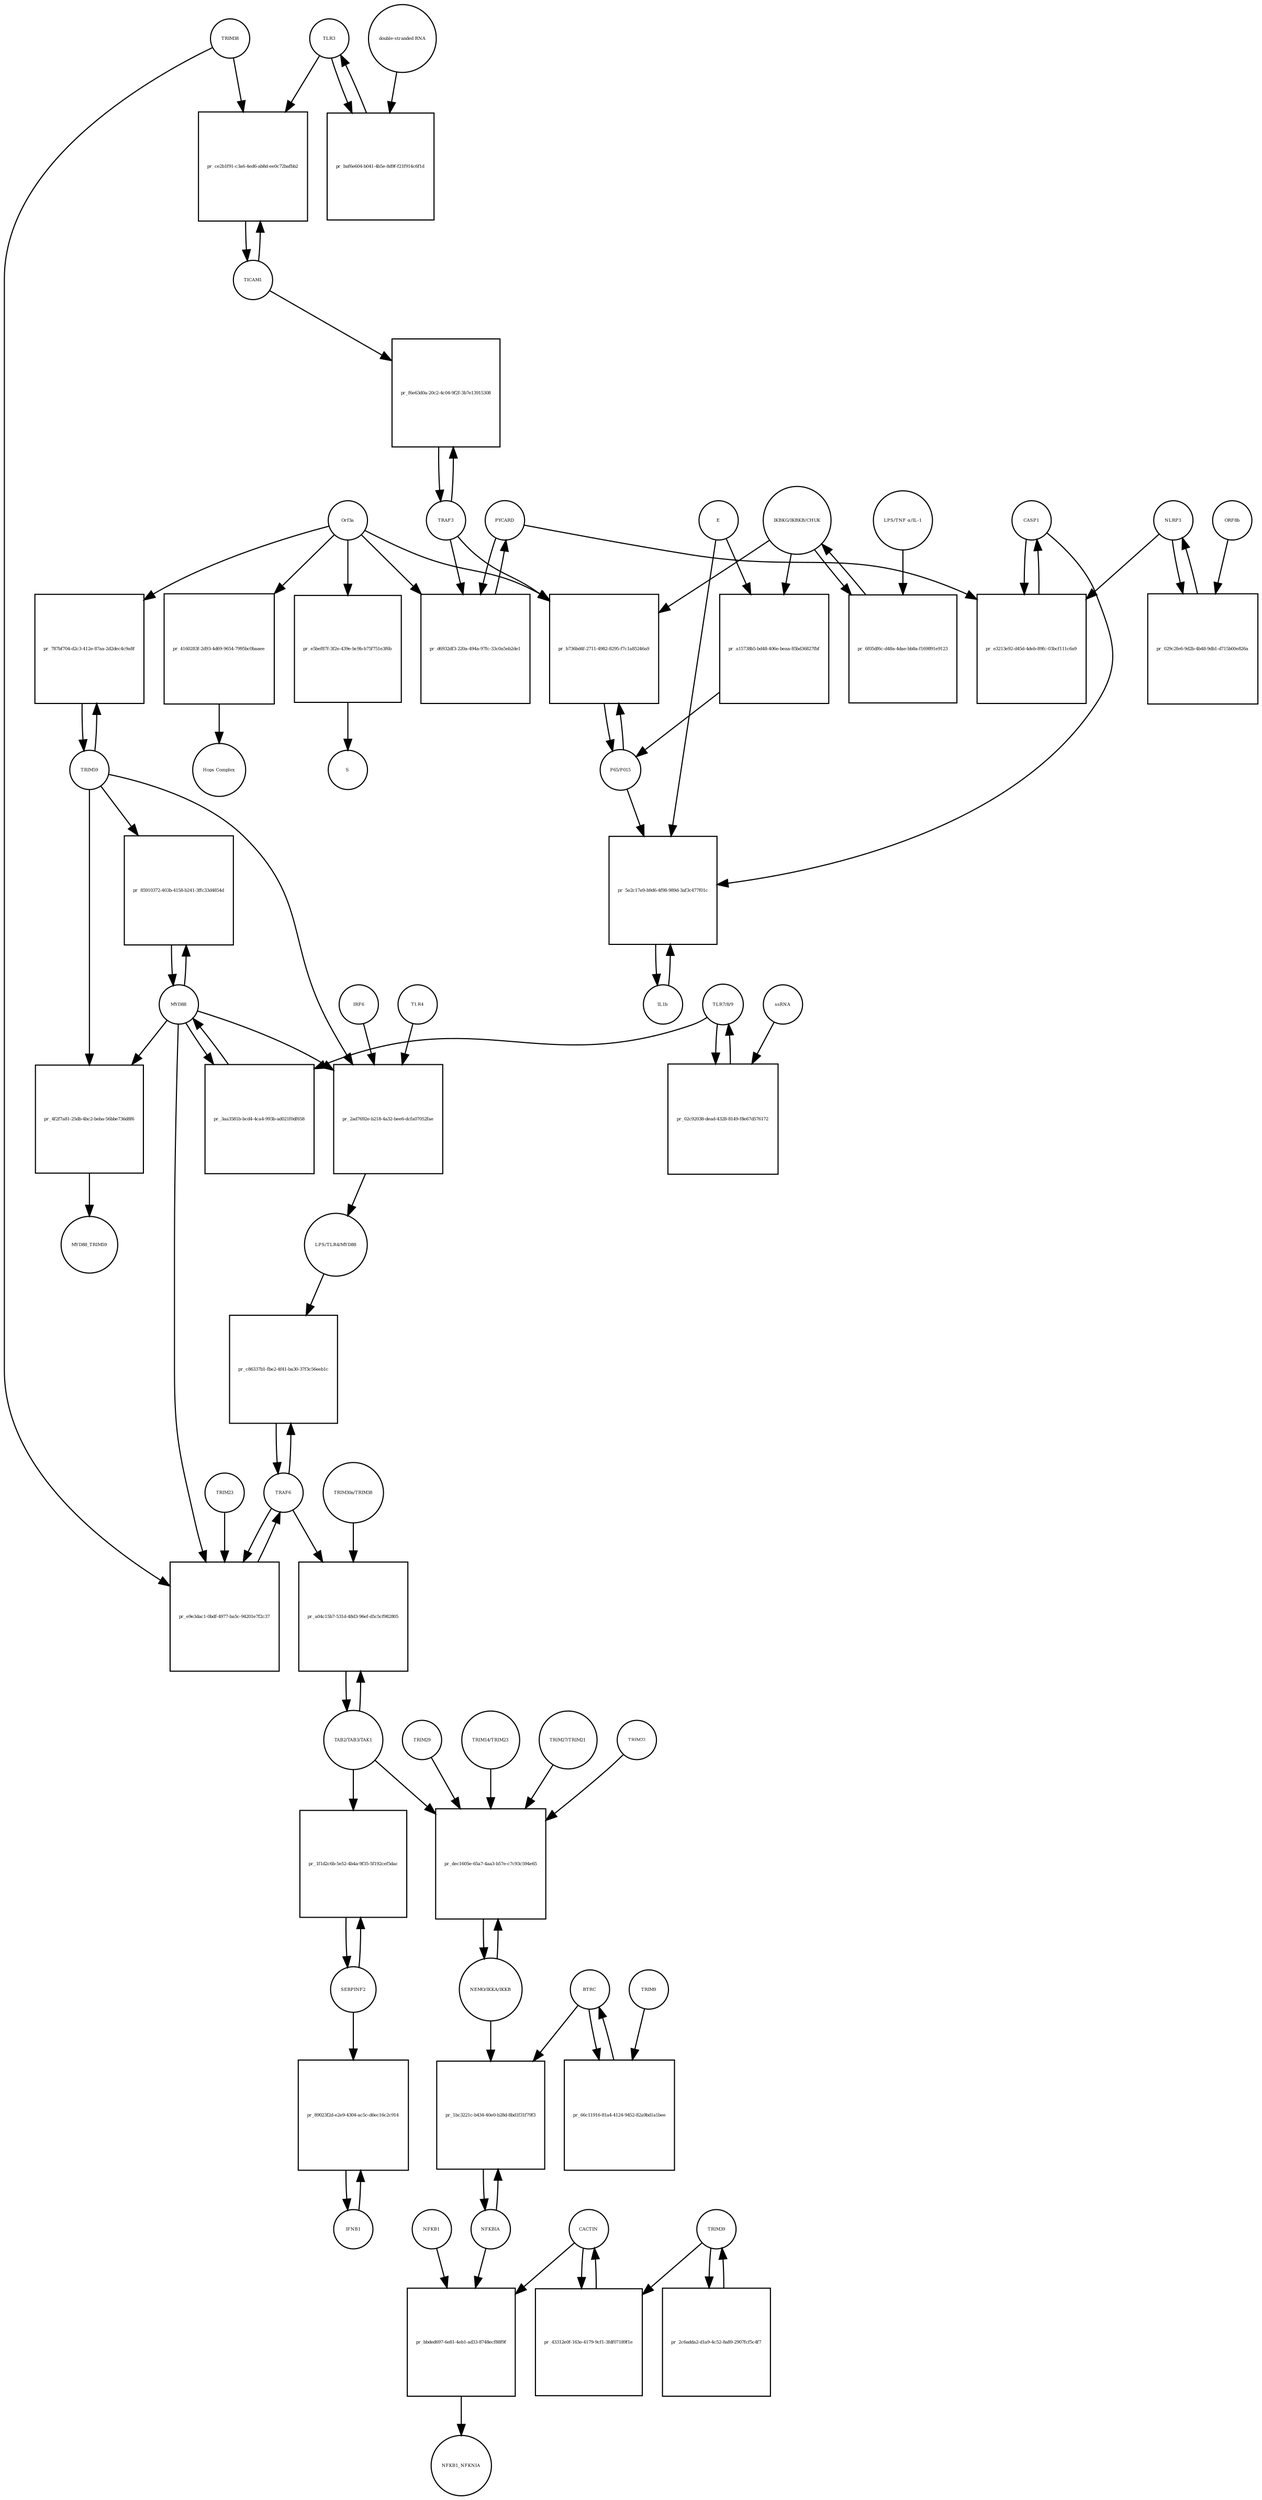 strict digraph  {
CASP1 [annotation=urn_miriam_hgnc_1499, bipartite=0, cls=macromolecule, fontsize=4, label=CASP1, shape=circle];
"pr_e3213e92-d45d-4deb-89fc-03bcf111c6a9" [annotation="", bipartite=1, cls=process, fontsize=4, label="pr_e3213e92-d45d-4deb-89fc-03bcf111c6a9", shape=square];
PYCARD [annotation="", bipartite=0, cls="macromolecule multimer", fontsize=4, label=PYCARD, shape=circle];
NLRP3 [annotation="", bipartite=0, cls="macromolecule multimer", fontsize=4, label=NLRP3, shape=circle];
TRAF6 [annotation=urn_miriam_hgnc_12036, bipartite=0, cls=macromolecule, fontsize=4, label=TRAF6, shape=circle];
"pr_c86337b1-fbe2-4f41-ba30-37f3c56eeb1c" [annotation="", bipartite=1, cls=process, fontsize=4, label="pr_c86337b1-fbe2-4f41-ba30-37f3c56eeb1c", shape=square];
"LPS/TLR4/MYD88" [annotation="urn_miriam_hgnc_6121|urn_miriam_hgnc_11850|urn_miriam_hgnc_7562", bipartite=0, cls=complex, fontsize=4, label="LPS/TLR4/MYD88", shape=circle];
NFKBIA [annotation=urn_miriam_hgnc_7797, bipartite=0, cls=macromolecule, fontsize=4, label=NFKBIA, shape=circle];
"pr_1bc3221c-b434-40e0-b28d-8bd1f31f79f3" [annotation="", bipartite=1, cls=process, fontsize=4, label="pr_1bc3221c-b434-40e0-b28d-8bd1f31f79f3", shape=square];
BTRC [annotation=urn_miriam_hgnc_1144, bipartite=0, cls=macromolecule, fontsize=4, label=BTRC, shape=circle];
"NEMO/IKKA/IKKB" [annotation="urn_miriam_hgnc_5961|urn_miriam_hgnc_5960|urn_miriam_hgnc_1974", bipartite=0, cls=complex, fontsize=4, label="NEMO/IKKA/IKKB", shape=circle];
IL1b [annotation=urn_miriam_hgnc_5992, bipartite=0, cls=macromolecule, fontsize=4, label=IL1b, shape=circle];
"pr_5e2c17e9-b9d6-4f98-989d-3af3c477f01c" [annotation="", bipartite=1, cls=process, fontsize=4, label="pr_5e2c17e9-b9d6-4f98-989d-3af3c477f01c", shape=square];
E [annotation=urn_miriam_ncbiprotein_1796318600, bipartite=0, cls=macromolecule, fontsize=4, label=E, shape=circle];
"P65/P015" [annotation="urn_miriam_hgnc_9955|urn_miriam_hgnc_7794", bipartite=0, cls=complex, fontsize=4, label="P65/P015", shape=circle];
IFNB1 [annotation=urn_miriam_hgnc_5434, bipartite=0, cls=macromolecule, fontsize=4, label=IFNB1, shape=circle];
"pr_89023f2d-e2e9-4304-ac5c-d6ec16c2c914" [annotation="", bipartite=1, cls=process, fontsize=4, label="pr_89023f2d-e2e9-4304-ac5c-d6ec16c2c914", shape=square];
SERPINF2 [annotation=urn_miriam_hgnc_9075, bipartite=0, cls=macromolecule, fontsize=4, label=SERPINF2, shape=circle];
TLR3 [annotation=urn_miriam_hgnc_11849, bipartite=0, cls=macromolecule, fontsize=4, label=TLR3, shape=circle];
"pr_baf6e604-b041-4b5e-8d9f-f21f914c6f1d" [annotation="", bipartite=1, cls=process, fontsize=4, label="pr_baf6e604-b041-4b5e-8d9f-f21f914c6f1d", shape=square];
"double-stranded RNA" [annotation="", bipartite=0, cls="nucleic acid feature", fontsize=4, label="double-stranded RNA", shape=circle];
TICAM1 [annotation=urn_miriam_hgnc_18348, bipartite=0, cls=macromolecule, fontsize=4, label=TICAM1, shape=circle];
"pr_ce2b1f91-c3a6-4ed6-ab8d-ee0c72bafbb2" [annotation="", bipartite=1, cls=process, fontsize=4, label="pr_ce2b1f91-c3a6-4ed6-ab8d-ee0c72bafbb2", shape=square];
TRIM38 [annotation=urn_miriam_hgnc_10059, bipartite=0, cls=macromolecule, fontsize=4, label=TRIM38, shape=circle];
TRIM59 [annotation="urn_miriam_pubmed_22588174|urn_miriam_hgnc_30834", bipartite=0, cls=macromolecule, fontsize=4, label=TRIM59, shape=circle];
"pr_787bf704-d2c3-412e-87aa-2d2dec4c9a8f" [annotation="", bipartite=1, cls=process, fontsize=4, label="pr_787bf704-d2c3-412e-87aa-2d2dec4c9a8f", shape=square];
Orf3a [annotation=urn_miriam_uniprot_P0DTC3, bipartite=0, cls=macromolecule, fontsize=4, label=Orf3a, shape=circle];
"TLR7/8/9" [annotation="urn_miriam_hgnc_15633|urn_miriam_hgnc_15632|urn_miriam_hgnc_15631", bipartite=0, cls=complex, fontsize=4, label="TLR7/8/9", shape=circle];
"pr_02c92038-dead-4328-8149-f8e67d576172" [annotation="", bipartite=1, cls=process, fontsize=4, label="pr_02c92038-dead-4328-8149-f8e67d576172", shape=square];
ssRNA [annotation="", bipartite=0, cls="nucleic acid feature", fontsize=4, label=ssRNA, shape=circle];
MYD88 [annotation=urn_miriam_hgnc_7562, bipartite=0, cls=macromolecule, fontsize=4, label=MYD88, shape=circle];
"pr_3aa3581b-bcd4-4ca4-993b-ad021f0df658" [annotation="", bipartite=1, cls=process, fontsize=4, label="pr_3aa3581b-bcd4-4ca4-993b-ad021f0df658", shape=square];
"pr_e9e3dac1-0bdf-4977-ba5c-94201e7f2c37" [annotation="", bipartite=1, cls=process, fontsize=4, label="pr_e9e3dac1-0bdf-4977-ba5c-94201e7f2c37", shape=square];
TRIM23 [annotation=urn_miriam_hgnc_660, bipartite=0, cls=macromolecule, fontsize=4, label=TRIM23, shape=circle];
"TAB2/TAB3/TAK1" [annotation="urn_miriam_hgnc_17075|urn_miriam_hgnc_30681|urn_miriam_hgnc_6859", bipartite=0, cls=complex, fontsize=4, label="TAB2/TAB3/TAK1", shape=circle];
"pr_a04c15b7-531d-48d3-96ef-d5c5cf982805" [annotation="", bipartite=1, cls=process, fontsize=4, label="pr_a04c15b7-531d-48d3-96ef-d5c5cf982805", shape=square];
"TRIM30a/TRIM38" [annotation="urn_miriam_hgnc_10059|urn_miriam_uniprot_P15533", bipartite=0, cls=complex, fontsize=4, label="TRIM30a/TRIM38", shape=circle];
"pr_dec1605e-65a7-4aa3-b57e-c7c93c594e65" [annotation="", bipartite=1, cls=process, fontsize=4, label="pr_dec1605e-65a7-4aa3-b57e-c7c93c594e65", shape=square];
TRIM22 [annotation=urn_miriam_hgnc_16379, bipartite=0, cls=macromolecule, fontsize=4, label=TRIM22, shape=circle];
TRIM29 [annotation=urn_miriam_hgnc_17274, bipartite=0, cls=macromolecule, fontsize=4, label=TRIM29, shape=circle];
"TRIM14/TRIM23" [annotation="urn_miriam_hgnc_16283|urn_miriam_hgnc_660", bipartite=0, cls=complex, fontsize=4, label="TRIM14/TRIM23", shape=circle];
"TRIM27/TRIM21" [annotation="urn_miriam_hgnc_9975|urn_miriam_hgnc_11312", bipartite=0, cls=complex, fontsize=4, label="TRIM27/TRIM21", shape=circle];
"pr_1f1d2c6b-5e52-4b4a-9f35-5f192cef5dac" [annotation="", bipartite=1, cls=process, fontsize=4, label="pr_1f1d2c6b-5e52-4b4a-9f35-5f192cef5dac", shape=square];
TRAF3 [annotation=urn_miriam_hgnc_12033, bipartite=0, cls=macromolecule, fontsize=4, label=TRAF3, shape=circle];
"pr_f6e63d0a-20c2-4c04-9f2f-3b7e13915308" [annotation="", bipartite=1, cls=process, fontsize=4, label="pr_f6e63d0a-20c2-4c04-9f2f-3b7e13915308", shape=square];
NFKB1 [annotation=urn_miriam_hgnc_7794, bipartite=0, cls=macromolecule, fontsize=4, label=NFKB1, shape=circle];
"pr_bbded697-6e81-4eb1-ad33-8748ecf88f9f" [annotation="", bipartite=1, cls=process, fontsize=4, label="pr_bbded697-6e81-4eb1-ad33-8748ecf88f9f", shape=square];
NFKB1_NFKNIA [annotation="", bipartite=0, cls=complex, fontsize=4, label=NFKB1_NFKNIA, shape=circle];
CACTIN [annotation=urn_miriam_hgnc_29938, bipartite=0, cls=macromolecule, fontsize=4, label=CACTIN, shape=circle];
"IKBKG/IKBKB/CHUK" [annotation="urn_miriam_hgnc_5961|urn_miriam_hgnc_5960|urn_miriam_hgnc_1974", bipartite=0, cls=complex, fontsize=4, label="IKBKG/IKBKB/CHUK", shape=circle];
"pr_6f05df6c-d48a-4dae-bb8a-f169891e9123" [annotation="", bipartite=1, cls=process, fontsize=4, label="pr_6f05df6c-d48a-4dae-bb8a-f169891e9123", shape=square];
"LPS/TNF α/IL-1" [annotation="urn_miriam_hgnc_6121|urn_miriam_hgnc_11916|urn_miriam_hgnc_5991", bipartite=0, cls=complex, fontsize=4, label="LPS/TNF α/IL-1", shape=circle];
"pr_e5bef87f-3f2e-439e-bc9b-b75f751e3f6b" [annotation="", bipartite=1, cls=process, fontsize=4, label="pr_e5bef87f-3f2e-439e-bc9b-b75f751e3f6b", shape=square];
S [annotation=urn_miriam_uniprot_P0DTC2, bipartite=0, cls=macromolecule, fontsize=4, label=S, shape=circle];
"pr_b736bd4f-2711-4982-8295-f7c1a85246a9" [annotation="", bipartite=1, cls=process, fontsize=4, label="pr_b736bd4f-2711-4982-8295-f7c1a85246a9", shape=square];
"pr_d6932df3-220a-494a-97fc-33c0a5eb2de1" [annotation="", bipartite=1, cls=process, fontsize=4, label="pr_d6932df3-220a-494a-97fc-33c0a5eb2de1", shape=square];
"pr_029c2fe6-9d2b-4b48-9db1-d715b00e826a" [annotation="", bipartite=1, cls=process, fontsize=4, label="pr_029c2fe6-9d2b-4b48-9db1-d715b00e826a", shape=square];
ORF8b [annotation=urn_miriam_ncbiprotein_BCD58760, bipartite=0, cls=macromolecule, fontsize=4, label=ORF8b, shape=circle];
"pr_66c11916-81a4-4124-9452-82a9bd1a1bee" [annotation="", bipartite=1, cls=process, fontsize=4, label="pr_66c11916-81a4-4124-9452-82a9bd1a1bee", shape=square];
TRIM9 [annotation=urn_miriam_hgnc_16288, bipartite=0, cls=macromolecule, fontsize=4, label=TRIM9, shape=circle];
"pr_a15738b5-bd48-406e-beaa-85bd36827fbf" [annotation="", bipartite=1, cls=process, fontsize=4, label="pr_a15738b5-bd48-406e-beaa-85bd36827fbf", shape=square];
"pr_43312e0f-163e-4179-9cf1-3fdf07189f1e" [annotation="", bipartite=1, cls=process, fontsize=4, label="pr_43312e0f-163e-4179-9cf1-3fdf07189f1e", shape=square];
TRIM39 [annotation=urn_miriam_hgnc_10065, bipartite=0, cls=macromolecule, fontsize=4, label=TRIM39, shape=circle];
"pr_2c6adda2-d1a9-4c52-8a89-2907fcf5c4f7" [annotation="", bipartite=1, cls=process, fontsize=4, label="pr_2c6adda2-d1a9-4c52-8a89-2907fcf5c4f7", shape=square];
"pr_4160283f-2d93-4d69-9654-7995bc0baaee" [annotation="", bipartite=1, cls=process, fontsize=4, label="pr_4160283f-2d93-4d69-9654-7995bc0baaee", shape=square];
"Hops Complex" [annotation="urn_miriam_uniprot_J9TC74|urn_miriam_hgnc_14583|urn_miriam_hgnc_20593|urn_miriam_hgnc_24048|urn_miriam_hgnc_5013|urn_miriam_hgnc_20266", bipartite=0, cls=complex, fontsize=4, label="Hops Complex", shape=circle];
TLR4 [annotation="", bipartite=0, cls=macromolecule, fontsize=4, label=TLR4, shape=circle];
"pr_2ad7692e-b218-4a32-bee6-dcfa07052fae" [annotation="", bipartite=1, cls=process, fontsize=4, label="pr_2ad7692e-b218-4a32-bee6-dcfa07052fae", shape=square];
IRF6 [annotation="", bipartite=0, cls=macromolecule, fontsize=4, label=IRF6, shape=circle];
"pr_85910372-403b-4158-b241-3ffc33d4854d" [annotation="", bipartite=1, cls=process, fontsize=4, label="pr_85910372-403b-4158-b241-3ffc33d4854d", shape=square];
"pr_4f2f7a81-25db-4bc2-beba-56bbe736d8f6" [annotation="", bipartite=1, cls=process, fontsize=4, label="pr_4f2f7a81-25db-4bc2-beba-56bbe736d8f6", shape=square];
MYD88_TRIM59 [annotation="", bipartite=0, cls=complex, fontsize=4, label=MYD88_TRIM59, shape=circle];
CASP1 -> "pr_e3213e92-d45d-4deb-89fc-03bcf111c6a9"  [annotation="", interaction_type=consumption];
CASP1 -> "pr_5e2c17e9-b9d6-4f98-989d-3af3c477f01c"  [annotation=urn_miriam_pubmed_31034780, interaction_type=catalysis];
"pr_e3213e92-d45d-4deb-89fc-03bcf111c6a9" -> CASP1  [annotation="", interaction_type=production];
PYCARD -> "pr_e3213e92-d45d-4deb-89fc-03bcf111c6a9"  [annotation="", interaction_type=consumption];
PYCARD -> "pr_d6932df3-220a-494a-97fc-33c0a5eb2de1"  [annotation="", interaction_type=consumption];
NLRP3 -> "pr_e3213e92-d45d-4deb-89fc-03bcf111c6a9"  [annotation="", interaction_type=consumption];
NLRP3 -> "pr_029c2fe6-9d2b-4b48-9db1-d715b00e826a"  [annotation="", interaction_type=consumption];
TRAF6 -> "pr_c86337b1-fbe2-4f41-ba30-37f3c56eeb1c"  [annotation="", interaction_type=consumption];
TRAF6 -> "pr_e9e3dac1-0bdf-4977-ba5c-94201e7f2c37"  [annotation="", interaction_type=consumption];
TRAF6 -> "pr_a04c15b7-531d-48d3-96ef-d5c5cf982805"  [annotation="urn_miriam_pubmed_23758787|urn_miriam_pubmed_25172371|urn_miriam_pubmed_18345001", interaction_type="necessary stimulation"];
"pr_c86337b1-fbe2-4f41-ba30-37f3c56eeb1c" -> TRAF6  [annotation="", interaction_type=production];
"LPS/TLR4/MYD88" -> "pr_c86337b1-fbe2-4f41-ba30-37f3c56eeb1c"  [annotation=urn_miriam_pubmed_23758787, interaction_type=catalysis];
NFKBIA -> "pr_1bc3221c-b434-40e0-b28d-8bd1f31f79f3"  [annotation="", interaction_type=consumption];
NFKBIA -> "pr_bbded697-6e81-4eb1-ad33-8748ecf88f9f"  [annotation="", interaction_type=consumption];
"pr_1bc3221c-b434-40e0-b28d-8bd1f31f79f3" -> NFKBIA  [annotation="", interaction_type=production];
BTRC -> "pr_1bc3221c-b434-40e0-b28d-8bd1f31f79f3"  [annotation=urn_miriam_pubmed_21135871, interaction_type=catalysis];
BTRC -> "pr_66c11916-81a4-4124-9452-82a9bd1a1bee"  [annotation="", interaction_type=consumption];
"NEMO/IKKA/IKKB" -> "pr_1bc3221c-b434-40e0-b28d-8bd1f31f79f3"  [annotation=urn_miriam_pubmed_21135871, interaction_type=catalysis];
"NEMO/IKKA/IKKB" -> "pr_dec1605e-65a7-4aa3-b57e-c7c93c594e65"  [annotation="", interaction_type=consumption];
IL1b -> "pr_5e2c17e9-b9d6-4f98-989d-3af3c477f01c"  [annotation="", interaction_type=consumption];
"pr_5e2c17e9-b9d6-4f98-989d-3af3c477f01c" -> IL1b  [annotation="", interaction_type=production];
E -> "pr_5e2c17e9-b9d6-4f98-989d-3af3c477f01c"  [annotation=urn_miriam_pubmed_31034780, interaction_type=catalysis];
E -> "pr_a15738b5-bd48-406e-beaa-85bd36827fbf"  [annotation="urn_miriam_pubmed_32172672|urn_miriam_taxonomy_2697049", interaction_type="necessary stimulation"];
"P65/P015" -> "pr_5e2c17e9-b9d6-4f98-989d-3af3c477f01c"  [annotation=urn_miriam_pubmed_31034780, interaction_type=stimulation];
"P65/P015" -> "pr_b736bd4f-2711-4982-8295-f7c1a85246a9"  [annotation="", interaction_type=consumption];
IFNB1 -> "pr_89023f2d-e2e9-4304-ac5c-d6ec16c2c914"  [annotation="", interaction_type=consumption];
"pr_89023f2d-e2e9-4304-ac5c-d6ec16c2c914" -> IFNB1  [annotation="", interaction_type=production];
SERPINF2 -> "pr_89023f2d-e2e9-4304-ac5c-d6ec16c2c914"  [annotation=urn_miriam_pubmed_17706453, interaction_type=stimulation];
SERPINF2 -> "pr_1f1d2c6b-5e52-4b4a-9f35-5f192cef5dac"  [annotation="", interaction_type=consumption];
TLR3 -> "pr_baf6e604-b041-4b5e-8d9f-f21f914c6f1d"  [annotation="", interaction_type=consumption];
TLR3 -> "pr_ce2b1f91-c3a6-4ed6-ab8d-ee0c72bafbb2"  [annotation="urn_miriam_pubmed_23758787|urn_miriam_pubmed_22539786", interaction_type="necessary stimulation"];
"pr_baf6e604-b041-4b5e-8d9f-f21f914c6f1d" -> TLR3  [annotation="", interaction_type=production];
"double-stranded RNA" -> "pr_baf6e604-b041-4b5e-8d9f-f21f914c6f1d"  [annotation=urn_miriam_pubmed_23758787, interaction_type="necessary stimulation"];
TICAM1 -> "pr_ce2b1f91-c3a6-4ed6-ab8d-ee0c72bafbb2"  [annotation="", interaction_type=consumption];
TICAM1 -> "pr_f6e63d0a-20c2-4c04-9f2f-3b7e13915308"  [annotation=urn_miriam_pubmed_28829373, interaction_type="necessary stimulation"];
"pr_ce2b1f91-c3a6-4ed6-ab8d-ee0c72bafbb2" -> TICAM1  [annotation="", interaction_type=production];
TRIM38 -> "pr_ce2b1f91-c3a6-4ed6-ab8d-ee0c72bafbb2"  [annotation="urn_miriam_pubmed_23758787|urn_miriam_pubmed_22539786", interaction_type=inhibition];
TRIM38 -> "pr_e9e3dac1-0bdf-4977-ba5c-94201e7f2c37"  [annotation="urn_miriam_pubmed_15361868|urn_miriam_pubmed_22539786|urn_miriam_pubmed_20724660", interaction_type=inhibition];
TRIM59 -> "pr_787bf704-d2c3-412e-87aa-2d2dec4c9a8f"  [annotation="", interaction_type=consumption];
TRIM59 -> "pr_2ad7692e-b218-4a32-bee6-dcfa07052fae"  [annotation="", interaction_type=inhibition];
TRIM59 -> "pr_85910372-403b-4158-b241-3ffc33d4854d"  [annotation="", interaction_type=inhibition];
TRIM59 -> "pr_4f2f7a81-25db-4bc2-beba-56bbe736d8f6"  [annotation="", interaction_type=consumption];
"pr_787bf704-d2c3-412e-87aa-2d2dec4c9a8f" -> TRIM59  [annotation="", interaction_type=production];
Orf3a -> "pr_787bf704-d2c3-412e-87aa-2d2dec4c9a8f"  [annotation=urn_miriam_pubmed_28829373, interaction_type="necessary stimulation"];
Orf3a -> "pr_e5bef87f-3f2e-439e-bc9b-b75f751e3f6b"  [annotation=urn_miriam_pubmed_32172672, interaction_type="necessary stimulation"];
Orf3a -> "pr_b736bd4f-2711-4982-8295-f7c1a85246a9"  [annotation="urn_miriam_pubmed_31034780|urn_miriam_pubmed_32172672", interaction_type="necessary stimulation"];
Orf3a -> "pr_d6932df3-220a-494a-97fc-33c0a5eb2de1"  [annotation=urn_miriam_pubmed_32172672, interaction_type="necessary stimulation"];
Orf3a -> "pr_4160283f-2d93-4d69-9654-7995bc0baaee"  [annotation="urn_miriam_pubmed_15316659|urn_miriam_pubmed_17715238|urn_miriam_pubmed_25375324|urn_miriam_pubmed_19590927", interaction_type="necessary stimulation"];
"TLR7/8/9" -> "pr_02c92038-dead-4328-8149-f8e67d576172"  [annotation="", interaction_type=consumption];
"TLR7/8/9" -> "pr_3aa3581b-bcd4-4ca4-993b-ad021f0df658"  [annotation=urn_miriam_pubmed_15361868, interaction_type="necessary stimulation"];
"pr_02c92038-dead-4328-8149-f8e67d576172" -> "TLR7/8/9"  [annotation="", interaction_type=production];
ssRNA -> "pr_02c92038-dead-4328-8149-f8e67d576172"  [annotation=urn_miriam_pubmed_21782231, interaction_type="necessary stimulation"];
MYD88 -> "pr_3aa3581b-bcd4-4ca4-993b-ad021f0df658"  [annotation="", interaction_type=consumption];
MYD88 -> "pr_e9e3dac1-0bdf-4977-ba5c-94201e7f2c37"  [annotation="urn_miriam_pubmed_15361868|urn_miriam_pubmed_22539786|urn_miriam_pubmed_20724660", interaction_type="necessary stimulation"];
MYD88 -> "pr_2ad7692e-b218-4a32-bee6-dcfa07052fae"  [annotation="", interaction_type=consumption];
MYD88 -> "pr_85910372-403b-4158-b241-3ffc33d4854d"  [annotation="", interaction_type=consumption];
MYD88 -> "pr_4f2f7a81-25db-4bc2-beba-56bbe736d8f6"  [annotation="", interaction_type=consumption];
"pr_3aa3581b-bcd4-4ca4-993b-ad021f0df658" -> MYD88  [annotation="", interaction_type=production];
"pr_e9e3dac1-0bdf-4977-ba5c-94201e7f2c37" -> TRAF6  [annotation="", interaction_type=production];
TRIM23 -> "pr_e9e3dac1-0bdf-4977-ba5c-94201e7f2c37"  [annotation="urn_miriam_pubmed_15361868|urn_miriam_pubmed_22539786|urn_miriam_pubmed_20724660", interaction_type="necessary stimulation"];
"TAB2/TAB3/TAK1" -> "pr_a04c15b7-531d-48d3-96ef-d5c5cf982805"  [annotation="", interaction_type=consumption];
"TAB2/TAB3/TAK1" -> "pr_dec1605e-65a7-4aa3-b57e-c7c93c594e65"  [annotation="urn_miriam_pubmed_23758787|urn_miriam_pubmed_23408607|urn_miriam_pubmed_26358190|urn_miriam_pubmed_27695001|urn_miriam_pubmed_24379373|urn_miriam_pubmed_20724660", interaction_type="necessary stimulation"];
"TAB2/TAB3/TAK1" -> "pr_1f1d2c6b-5e52-4b4a-9f35-5f192cef5dac"  [annotation=urn_miriam_pubmed_17706453, interaction_type="necessary stimulation"];
"pr_a04c15b7-531d-48d3-96ef-d5c5cf982805" -> "TAB2/TAB3/TAK1"  [annotation="", interaction_type=production];
"TRIM30a/TRIM38" -> "pr_a04c15b7-531d-48d3-96ef-d5c5cf982805"  [annotation="urn_miriam_pubmed_23758787|urn_miriam_pubmed_25172371|urn_miriam_pubmed_18345001", interaction_type=inhibition];
"pr_dec1605e-65a7-4aa3-b57e-c7c93c594e65" -> "NEMO/IKKA/IKKB"  [annotation="", interaction_type=production];
TRIM22 -> "pr_dec1605e-65a7-4aa3-b57e-c7c93c594e65"  [annotation="urn_miriam_pubmed_23758787|urn_miriam_pubmed_23408607|urn_miriam_pubmed_26358190|urn_miriam_pubmed_27695001|urn_miriam_pubmed_24379373|urn_miriam_pubmed_20724660", interaction_type=inhibition];
TRIM29 -> "pr_dec1605e-65a7-4aa3-b57e-c7c93c594e65"  [annotation="urn_miriam_pubmed_23758787|urn_miriam_pubmed_23408607|urn_miriam_pubmed_26358190|urn_miriam_pubmed_27695001|urn_miriam_pubmed_24379373|urn_miriam_pubmed_20724660", interaction_type=inhibition];
"TRIM14/TRIM23" -> "pr_dec1605e-65a7-4aa3-b57e-c7c93c594e65"  [annotation="urn_miriam_pubmed_23758787|urn_miriam_pubmed_23408607|urn_miriam_pubmed_26358190|urn_miriam_pubmed_27695001|urn_miriam_pubmed_24379373|urn_miriam_pubmed_20724660", interaction_type="necessary stimulation"];
"TRIM27/TRIM21" -> "pr_dec1605e-65a7-4aa3-b57e-c7c93c594e65"  [annotation="urn_miriam_pubmed_23758787|urn_miriam_pubmed_23408607|urn_miriam_pubmed_26358190|urn_miriam_pubmed_27695001|urn_miriam_pubmed_24379373|urn_miriam_pubmed_20724660", interaction_type=inhibition];
"pr_1f1d2c6b-5e52-4b4a-9f35-5f192cef5dac" -> SERPINF2  [annotation="", interaction_type=production];
TRAF3 -> "pr_f6e63d0a-20c2-4c04-9f2f-3b7e13915308"  [annotation="", interaction_type=consumption];
TRAF3 -> "pr_b736bd4f-2711-4982-8295-f7c1a85246a9"  [annotation="urn_miriam_pubmed_31034780|urn_miriam_pubmed_32172672", interaction_type=catalysis];
TRAF3 -> "pr_d6932df3-220a-494a-97fc-33c0a5eb2de1"  [annotation=urn_miriam_pubmed_32172672, interaction_type=catalysis];
"pr_f6e63d0a-20c2-4c04-9f2f-3b7e13915308" -> TRAF3  [annotation="", interaction_type=production];
NFKB1 -> "pr_bbded697-6e81-4eb1-ad33-8748ecf88f9f"  [annotation="", interaction_type=consumption];
"pr_bbded697-6e81-4eb1-ad33-8748ecf88f9f" -> NFKB1_NFKNIA  [annotation="", interaction_type=production];
CACTIN -> "pr_bbded697-6e81-4eb1-ad33-8748ecf88f9f"  [annotation=urn_miriam_pubmed_26999213, interaction_type=inhibition];
CACTIN -> "pr_43312e0f-163e-4179-9cf1-3fdf07189f1e"  [annotation="", interaction_type=consumption];
"IKBKG/IKBKB/CHUK" -> "pr_6f05df6c-d48a-4dae-bb8a-f169891e9123"  [annotation="", interaction_type=consumption];
"IKBKG/IKBKB/CHUK" -> "pr_b736bd4f-2711-4982-8295-f7c1a85246a9"  [annotation="urn_miriam_pubmed_31034780|urn_miriam_pubmed_32172672", interaction_type=catalysis];
"IKBKG/IKBKB/CHUK" -> "pr_a15738b5-bd48-406e-beaa-85bd36827fbf"  [annotation="", interaction_type=consumption];
"pr_6f05df6c-d48a-4dae-bb8a-f169891e9123" -> "IKBKG/IKBKB/CHUK"  [annotation="", interaction_type=production];
"LPS/TNF α/IL-1" -> "pr_6f05df6c-d48a-4dae-bb8a-f169891e9123"  [annotation="urn_miriam_pubmed_32172672|urn_miriam_taxonomy_2697049", interaction_type=catalysis];
"pr_e5bef87f-3f2e-439e-bc9b-b75f751e3f6b" -> S  [annotation="", interaction_type=production];
"pr_b736bd4f-2711-4982-8295-f7c1a85246a9" -> "P65/P015"  [annotation="", interaction_type=production];
"pr_d6932df3-220a-494a-97fc-33c0a5eb2de1" -> PYCARD  [annotation="", interaction_type=production];
"pr_029c2fe6-9d2b-4b48-9db1-d715b00e826a" -> NLRP3  [annotation="", interaction_type=production];
ORF8b -> "pr_029c2fe6-9d2b-4b48-9db1-d715b00e826a"  [annotation=urn_miriam_pubmed_32172672, interaction_type="necessary stimulation"];
"pr_66c11916-81a4-4124-9452-82a9bd1a1bee" -> BTRC  [annotation="", interaction_type=production];
TRIM9 -> "pr_66c11916-81a4-4124-9452-82a9bd1a1bee"  [annotation=urn_miriam_pubmed_21135871, interaction_type=inhibition];
"pr_a15738b5-bd48-406e-beaa-85bd36827fbf" -> "P65/P015"  [annotation="", interaction_type=production];
"pr_43312e0f-163e-4179-9cf1-3fdf07189f1e" -> CACTIN  [annotation="", interaction_type=production];
TRIM39 -> "pr_43312e0f-163e-4179-9cf1-3fdf07189f1e"  [annotation=urn_miriam_pubmed_26999213, interaction_type="necessary stimulation"];
TRIM39 -> "pr_2c6adda2-d1a9-4c52-8a89-2907fcf5c4f7"  [annotation="", interaction_type=consumption];
"pr_2c6adda2-d1a9-4c52-8a89-2907fcf5c4f7" -> TRIM39  [annotation="", interaction_type=production];
"pr_4160283f-2d93-4d69-9654-7995bc0baaee" -> "Hops Complex"  [annotation="", interaction_type=production];
TLR4 -> "pr_2ad7692e-b218-4a32-bee6-dcfa07052fae"  [annotation="", interaction_type=consumption];
"pr_2ad7692e-b218-4a32-bee6-dcfa07052fae" -> "LPS/TLR4/MYD88"  [annotation="", interaction_type=production];
IRF6 -> "pr_2ad7692e-b218-4a32-bee6-dcfa07052fae"  [annotation="", interaction_type=consumption];
"pr_85910372-403b-4158-b241-3ffc33d4854d" -> MYD88  [annotation="", interaction_type=production];
"pr_4f2f7a81-25db-4bc2-beba-56bbe736d8f6" -> MYD88_TRIM59  [annotation="", interaction_type=production];
}
